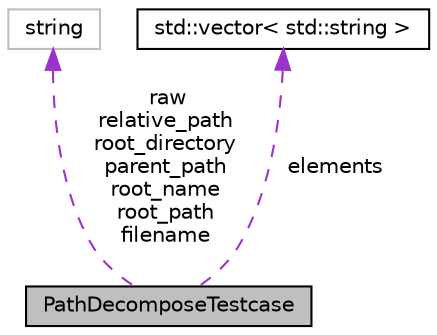 digraph "PathDecomposeTestcase"
{
  edge [fontname="Helvetica",fontsize="10",labelfontname="Helvetica",labelfontsize="10"];
  node [fontname="Helvetica",fontsize="10",shape=record];
  Node1 [label="PathDecomposeTestcase",height=0.2,width=0.4,color="black", fillcolor="grey75", style="filled", fontcolor="black"];
  Node2 -> Node1 [dir="back",color="darkorchid3",fontsize="10",style="dashed",label=" raw\nrelative_path\nroot_directory\nparent_path\nroot_name\nroot_path\nfilename" ];
  Node2 [label="string",height=0.2,width=0.4,color="grey75", fillcolor="white", style="filled"];
  Node3 -> Node1 [dir="back",color="darkorchid3",fontsize="10",style="dashed",label=" elements" ];
  Node3 [label="std::vector\< std::string \>",height=0.2,width=0.4,color="black", fillcolor="white", style="filled",URL="$classstd_1_1vector.html"];
}
